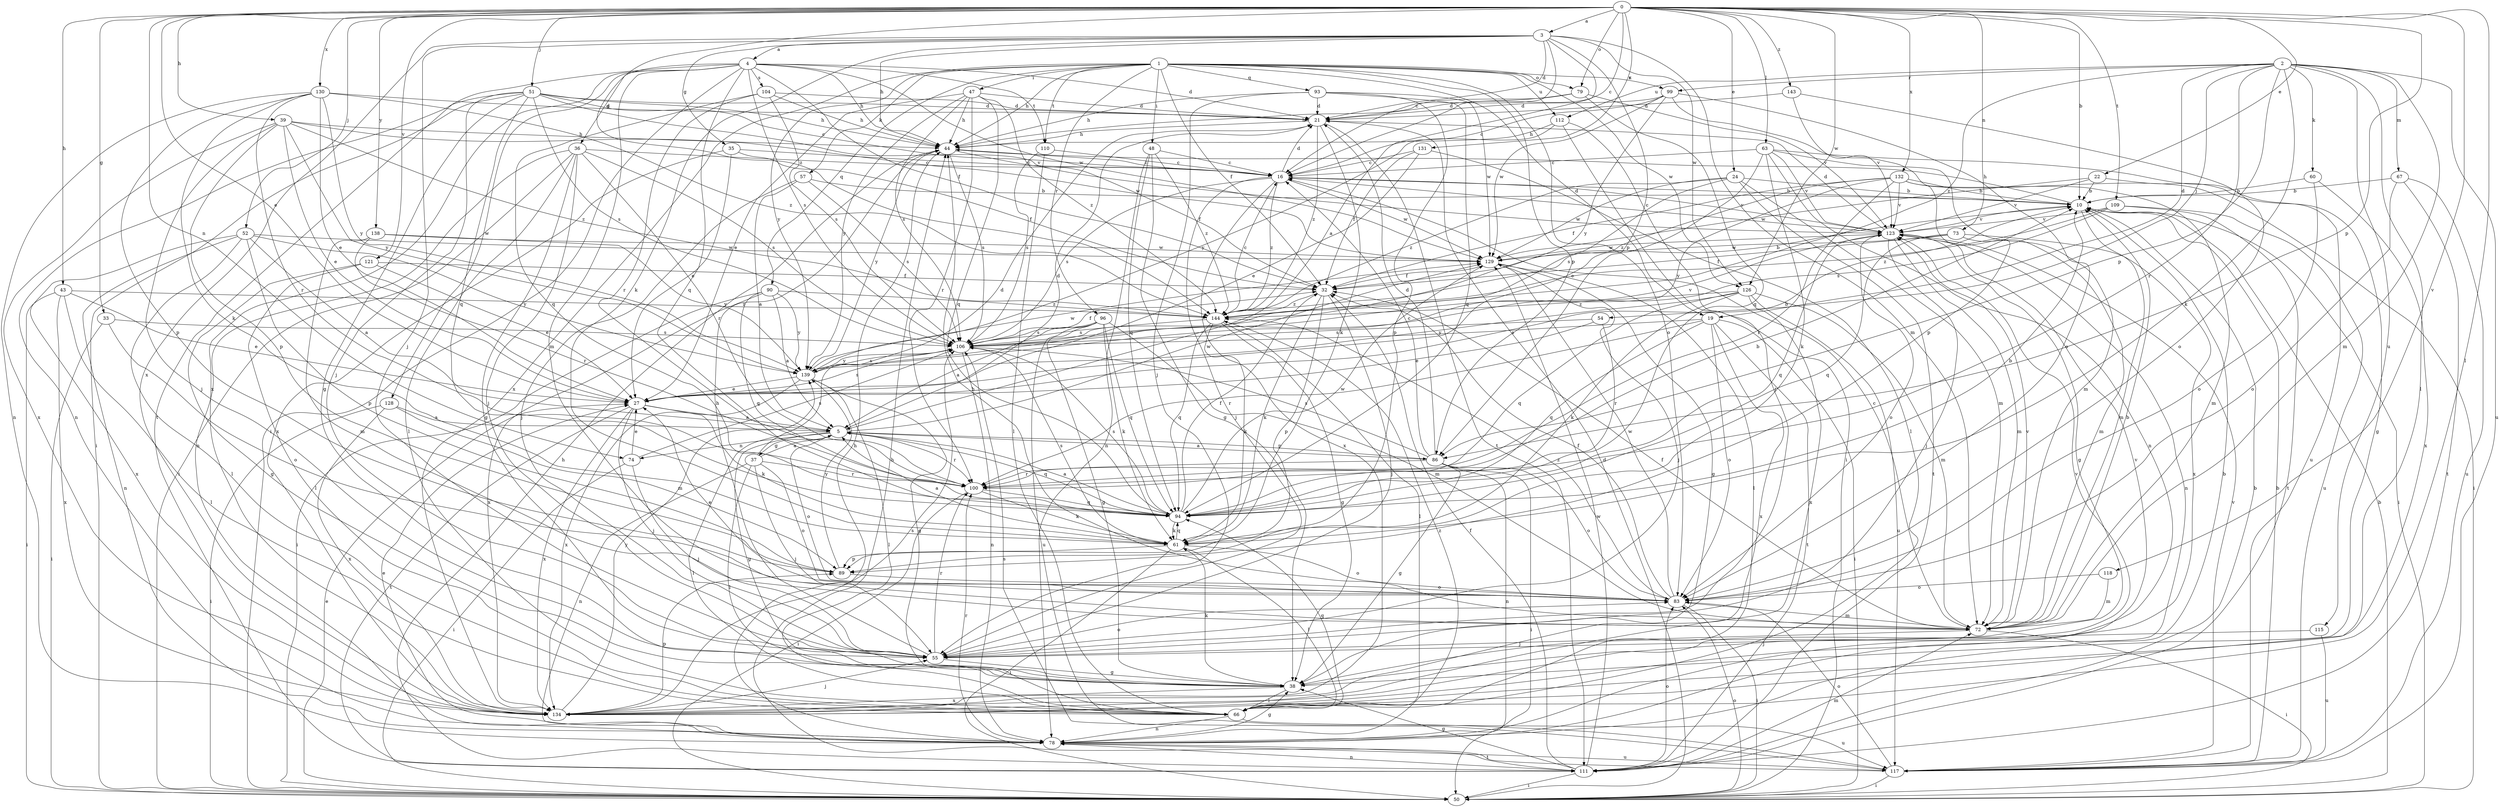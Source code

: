strict digraph  {
0;
1;
2;
3;
4;
5;
10;
16;
19;
21;
22;
24;
27;
32;
33;
35;
36;
37;
38;
39;
43;
44;
47;
48;
50;
51;
52;
54;
55;
57;
60;
61;
63;
66;
67;
72;
73;
74;
78;
79;
83;
86;
89;
90;
93;
94;
96;
99;
100;
104;
106;
109;
110;
111;
112;
115;
117;
118;
121;
123;
126;
128;
129;
130;
131;
132;
134;
138;
139;
143;
144;
0 -> 3  [label=a];
0 -> 10  [label=b];
0 -> 16  [label=c];
0 -> 22  [label=e];
0 -> 24  [label=e];
0 -> 27  [label=e];
0 -> 33  [label=g];
0 -> 39  [label=h];
0 -> 43  [label=h];
0 -> 51  [label=j];
0 -> 52  [label=j];
0 -> 63  [label=l];
0 -> 66  [label=l];
0 -> 73  [label=n];
0 -> 74  [label=n];
0 -> 79  [label=o];
0 -> 86  [label=p];
0 -> 109  [label=t];
0 -> 118  [label=v];
0 -> 121  [label=v];
0 -> 126  [label=w];
0 -> 130  [label=x];
0 -> 131  [label=x];
0 -> 132  [label=x];
0 -> 138  [label=y];
0 -> 143  [label=z];
0 -> 144  [label=z];
1 -> 19  [label=d];
1 -> 32  [label=f];
1 -> 44  [label=h];
1 -> 47  [label=i];
1 -> 48  [label=i];
1 -> 57  [label=k];
1 -> 79  [label=o];
1 -> 83  [label=o];
1 -> 86  [label=p];
1 -> 90  [label=q];
1 -> 93  [label=q];
1 -> 96  [label=r];
1 -> 99  [label=r];
1 -> 110  [label=t];
1 -> 112  [label=u];
1 -> 126  [label=w];
1 -> 134  [label=x];
1 -> 139  [label=y];
2 -> 19  [label=d];
2 -> 54  [label=j];
2 -> 60  [label=k];
2 -> 61  [label=k];
2 -> 66  [label=l];
2 -> 67  [label=m];
2 -> 72  [label=m];
2 -> 86  [label=p];
2 -> 99  [label=r];
2 -> 100  [label=r];
2 -> 112  [label=u];
2 -> 115  [label=u];
2 -> 117  [label=u];
2 -> 144  [label=z];
3 -> 4  [label=a];
3 -> 5  [label=a];
3 -> 16  [label=c];
3 -> 21  [label=d];
3 -> 35  [label=g];
3 -> 44  [label=h];
3 -> 55  [label=j];
3 -> 61  [label=k];
3 -> 72  [label=m];
3 -> 86  [label=p];
3 -> 126  [label=w];
3 -> 134  [label=x];
4 -> 21  [label=d];
4 -> 32  [label=f];
4 -> 36  [label=g];
4 -> 44  [label=h];
4 -> 50  [label=i];
4 -> 72  [label=m];
4 -> 94  [label=q];
4 -> 104  [label=s];
4 -> 106  [label=s];
4 -> 110  [label=t];
4 -> 111  [label=t];
4 -> 128  [label=w];
4 -> 129  [label=w];
4 -> 134  [label=x];
5 -> 21  [label=d];
5 -> 37  [label=g];
5 -> 38  [label=g];
5 -> 66  [label=l];
5 -> 74  [label=n];
5 -> 83  [label=o];
5 -> 86  [label=p];
5 -> 94  [label=q];
5 -> 100  [label=r];
5 -> 129  [label=w];
10 -> 44  [label=h];
10 -> 50  [label=i];
10 -> 72  [label=m];
10 -> 123  [label=v];
16 -> 10  [label=b];
16 -> 21  [label=d];
16 -> 55  [label=j];
16 -> 106  [label=s];
16 -> 123  [label=v];
16 -> 129  [label=w];
16 -> 134  [label=x];
16 -> 144  [label=z];
19 -> 50  [label=i];
19 -> 83  [label=o];
19 -> 94  [label=q];
19 -> 100  [label=r];
19 -> 106  [label=s];
19 -> 111  [label=t];
19 -> 134  [label=x];
21 -> 44  [label=h];
21 -> 61  [label=k];
21 -> 111  [label=t];
21 -> 144  [label=z];
22 -> 10  [label=b];
22 -> 38  [label=g];
22 -> 123  [label=v];
22 -> 129  [label=w];
24 -> 10  [label=b];
24 -> 72  [label=m];
24 -> 106  [label=s];
24 -> 111  [label=t];
24 -> 129  [label=w];
24 -> 144  [label=z];
27 -> 5  [label=a];
27 -> 10  [label=b];
27 -> 55  [label=j];
27 -> 61  [label=k];
27 -> 106  [label=s];
27 -> 111  [label=t];
27 -> 134  [label=x];
32 -> 10  [label=b];
32 -> 55  [label=j];
32 -> 61  [label=k];
32 -> 89  [label=p];
32 -> 144  [label=z];
33 -> 50  [label=i];
33 -> 83  [label=o];
33 -> 106  [label=s];
35 -> 16  [label=c];
35 -> 27  [label=e];
35 -> 32  [label=f];
35 -> 134  [label=x];
36 -> 16  [label=c];
36 -> 38  [label=g];
36 -> 50  [label=i];
36 -> 55  [label=j];
36 -> 66  [label=l];
36 -> 78  [label=n];
36 -> 100  [label=r];
36 -> 106  [label=s];
37 -> 5  [label=a];
37 -> 21  [label=d];
37 -> 55  [label=j];
37 -> 66  [label=l];
37 -> 78  [label=n];
37 -> 83  [label=o];
37 -> 100  [label=r];
38 -> 61  [label=k];
38 -> 66  [label=l];
38 -> 123  [label=v];
38 -> 134  [label=x];
39 -> 27  [label=e];
39 -> 44  [label=h];
39 -> 55  [label=j];
39 -> 89  [label=p];
39 -> 129  [label=w];
39 -> 134  [label=x];
39 -> 139  [label=y];
39 -> 144  [label=z];
43 -> 27  [label=e];
43 -> 50  [label=i];
43 -> 66  [label=l];
43 -> 134  [label=x];
43 -> 144  [label=z];
44 -> 16  [label=c];
44 -> 32  [label=f];
44 -> 106  [label=s];
44 -> 139  [label=y];
47 -> 21  [label=d];
47 -> 27  [label=e];
47 -> 44  [label=h];
47 -> 94  [label=q];
47 -> 100  [label=r];
47 -> 106  [label=s];
47 -> 139  [label=y];
47 -> 144  [label=z];
48 -> 16  [label=c];
48 -> 38  [label=g];
48 -> 78  [label=n];
48 -> 94  [label=q];
48 -> 144  [label=z];
50 -> 10  [label=b];
50 -> 21  [label=d];
50 -> 27  [label=e];
50 -> 83  [label=o];
51 -> 16  [label=c];
51 -> 21  [label=d];
51 -> 38  [label=g];
51 -> 44  [label=h];
51 -> 50  [label=i];
51 -> 55  [label=j];
51 -> 78  [label=n];
51 -> 94  [label=q];
51 -> 106  [label=s];
51 -> 123  [label=v];
52 -> 5  [label=a];
52 -> 66  [label=l];
52 -> 78  [label=n];
52 -> 89  [label=p];
52 -> 129  [label=w];
52 -> 134  [label=x];
52 -> 139  [label=y];
54 -> 27  [label=e];
54 -> 100  [label=r];
54 -> 106  [label=s];
55 -> 38  [label=g];
55 -> 44  [label=h];
55 -> 83  [label=o];
55 -> 100  [label=r];
57 -> 5  [label=a];
57 -> 10  [label=b];
57 -> 55  [label=j];
57 -> 106  [label=s];
60 -> 10  [label=b];
60 -> 83  [label=o];
60 -> 134  [label=x];
61 -> 5  [label=a];
61 -> 50  [label=i];
61 -> 66  [label=l];
61 -> 83  [label=o];
61 -> 89  [label=p];
61 -> 94  [label=q];
61 -> 106  [label=s];
63 -> 16  [label=c];
63 -> 27  [label=e];
63 -> 61  [label=k];
63 -> 72  [label=m];
63 -> 78  [label=n];
63 -> 117  [label=u];
63 -> 123  [label=v];
66 -> 78  [label=n];
66 -> 94  [label=q];
66 -> 117  [label=u];
67 -> 10  [label=b];
67 -> 83  [label=o];
67 -> 111  [label=t];
67 -> 117  [label=u];
72 -> 10  [label=b];
72 -> 16  [label=c];
72 -> 32  [label=f];
72 -> 44  [label=h];
72 -> 50  [label=i];
72 -> 55  [label=j];
72 -> 123  [label=v];
73 -> 32  [label=f];
73 -> 72  [label=m];
73 -> 94  [label=q];
73 -> 129  [label=w];
73 -> 134  [label=x];
74 -> 27  [label=e];
74 -> 50  [label=i];
74 -> 55  [label=j];
74 -> 106  [label=s];
78 -> 10  [label=b];
78 -> 27  [label=e];
78 -> 38  [label=g];
78 -> 44  [label=h];
78 -> 100  [label=r];
78 -> 111  [label=t];
78 -> 117  [label=u];
78 -> 144  [label=z];
79 -> 21  [label=d];
79 -> 44  [label=h];
79 -> 94  [label=q];
79 -> 123  [label=v];
83 -> 27  [label=e];
83 -> 32  [label=f];
83 -> 50  [label=i];
83 -> 72  [label=m];
83 -> 129  [label=w];
83 -> 144  [label=z];
86 -> 5  [label=a];
86 -> 16  [label=c];
86 -> 21  [label=d];
86 -> 38  [label=g];
86 -> 50  [label=i];
86 -> 78  [label=n];
86 -> 83  [label=o];
86 -> 100  [label=r];
86 -> 106  [label=s];
89 -> 83  [label=o];
89 -> 139  [label=y];
90 -> 5  [label=a];
90 -> 50  [label=i];
90 -> 94  [label=q];
90 -> 134  [label=x];
90 -> 139  [label=y];
90 -> 144  [label=z];
93 -> 21  [label=d];
93 -> 44  [label=h];
93 -> 55  [label=j];
93 -> 89  [label=p];
93 -> 94  [label=q];
93 -> 129  [label=w];
94 -> 5  [label=a];
94 -> 10  [label=b];
94 -> 32  [label=f];
94 -> 61  [label=k];
94 -> 106  [label=s];
94 -> 129  [label=w];
96 -> 5  [label=a];
96 -> 38  [label=g];
96 -> 61  [label=k];
96 -> 72  [label=m];
96 -> 94  [label=q];
96 -> 106  [label=s];
96 -> 117  [label=u];
99 -> 16  [label=c];
99 -> 21  [label=d];
99 -> 83  [label=o];
99 -> 89  [label=p];
99 -> 129  [label=w];
99 -> 139  [label=y];
100 -> 10  [label=b];
100 -> 50  [label=i];
100 -> 61  [label=k];
100 -> 94  [label=q];
104 -> 21  [label=d];
104 -> 44  [label=h];
104 -> 94  [label=q];
104 -> 100  [label=r];
104 -> 106  [label=s];
106 -> 32  [label=f];
106 -> 78  [label=n];
106 -> 123  [label=v];
106 -> 139  [label=y];
109 -> 106  [label=s];
109 -> 111  [label=t];
109 -> 117  [label=u];
109 -> 123  [label=v];
109 -> 144  [label=z];
110 -> 16  [label=c];
110 -> 66  [label=l];
110 -> 106  [label=s];
111 -> 10  [label=b];
111 -> 32  [label=f];
111 -> 38  [label=g];
111 -> 44  [label=h];
111 -> 50  [label=i];
111 -> 72  [label=m];
111 -> 78  [label=n];
111 -> 83  [label=o];
111 -> 129  [label=w];
112 -> 44  [label=h];
112 -> 50  [label=i];
112 -> 55  [label=j];
112 -> 139  [label=y];
115 -> 55  [label=j];
115 -> 117  [label=u];
117 -> 10  [label=b];
117 -> 44  [label=h];
117 -> 50  [label=i];
117 -> 83  [label=o];
117 -> 106  [label=s];
117 -> 123  [label=v];
118 -> 72  [label=m];
118 -> 83  [label=o];
121 -> 27  [label=e];
121 -> 32  [label=f];
121 -> 38  [label=g];
121 -> 66  [label=l];
123 -> 16  [label=c];
123 -> 21  [label=d];
123 -> 38  [label=g];
123 -> 55  [label=j];
123 -> 72  [label=m];
123 -> 78  [label=n];
123 -> 83  [label=o];
123 -> 94  [label=q];
123 -> 129  [label=w];
126 -> 61  [label=k];
126 -> 72  [label=m];
126 -> 94  [label=q];
126 -> 117  [label=u];
126 -> 134  [label=x];
126 -> 139  [label=y];
126 -> 144  [label=z];
128 -> 5  [label=a];
128 -> 50  [label=i];
128 -> 89  [label=m];
128 -> 134  [label=x];
129 -> 32  [label=f];
129 -> 38  [label=g];
129 -> 55  [label=j];
129 -> 66  [label=l];
130 -> 21  [label=d];
130 -> 27  [label=e];
130 -> 61  [label=k];
130 -> 78  [label=n];
130 -> 89  [label=p];
130 -> 100  [label=r];
130 -> 139  [label=y];
130 -> 144  [label=z];
131 -> 16  [label=c];
131 -> 27  [label=e];
131 -> 32  [label=f];
131 -> 66  [label=l];
132 -> 10  [label=b];
132 -> 32  [label=f];
132 -> 50  [label=i];
132 -> 72  [label=m];
132 -> 100  [label=r];
132 -> 123  [label=v];
132 -> 139  [label=y];
132 -> 144  [label=z];
134 -> 55  [label=j];
134 -> 89  [label=p];
134 -> 106  [label=s];
134 -> 123  [label=v];
134 -> 139  [label=y];
138 -> 72  [label=m];
138 -> 100  [label=r];
138 -> 129  [label=w];
138 -> 139  [label=y];
139 -> 27  [label=e];
139 -> 38  [label=g];
139 -> 66  [label=l];
139 -> 106  [label=s];
139 -> 129  [label=w];
139 -> 134  [label=x];
143 -> 21  [label=d];
143 -> 83  [label=o];
143 -> 123  [label=v];
144 -> 16  [label=c];
144 -> 38  [label=g];
144 -> 61  [label=k];
144 -> 66  [label=l];
144 -> 94  [label=q];
144 -> 106  [label=s];
}

